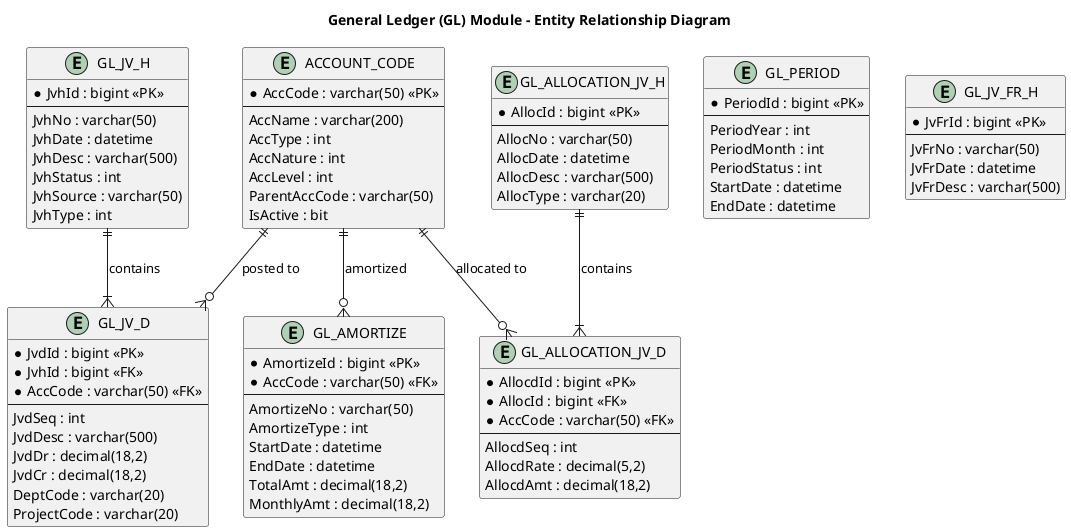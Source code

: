 @startuml
title General Ledger (GL) Module - Entity Relationship Diagram

entity "ACCOUNT_CODE" as account {
  * AccCode : varchar(50) <<PK>>
  --
  AccName : varchar(200)
  AccType : int
  AccNature : int
  AccLevel : int
  ParentAccCode : varchar(50)
  IsActive : bit
}

entity "GL_JV_H" as gl_jv {
  * JvhId : bigint <<PK>>
  --
  JvhNo : varchar(50)
  JvhDate : datetime
  JvhDesc : varchar(500)
  JvhStatus : int
  JvhSource : varchar(50)
  JvhType : int
}

entity "GL_JV_D" as gl_jv_d {
  * JvdId : bigint <<PK>>
  * JvhId : bigint <<FK>>
  * AccCode : varchar(50) <<FK>>
  --
  JvdSeq : int
  JvdDesc : varchar(500)
  JvdDr : decimal(18,2)
  JvdCr : decimal(18,2)
  DeptCode : varchar(20)
  ProjectCode : varchar(20)
}

entity "GL_PERIOD" as gl_period {
  * PeriodId : bigint <<PK>>
  --
  PeriodYear : int
  PeriodMonth : int
  PeriodStatus : int
  StartDate : datetime
  EndDate : datetime
}

entity "GL_ALLOCATION_JV_H" as gl_alloc {
  * AllocId : bigint <<PK>>
  --
  AllocNo : varchar(50)
  AllocDate : datetime
  AllocDesc : varchar(500)
  AllocType : varchar(20)
}

entity "GL_ALLOCATION_JV_D" as gl_alloc_d {
  * AllocdId : bigint <<PK>>
  * AllocId : bigint <<FK>>
  * AccCode : varchar(50) <<FK>>
  --
  AllocdSeq : int
  AllocdRate : decimal(5,2)
  AllocdAmt : decimal(18,2)
}

entity "GL_AMORTIZE" as gl_amortize {
  * AmortizeId : bigint <<PK>>
  * AccCode : varchar(50) <<FK>>
  --
  AmortizeNo : varchar(50)
  AmortizeType : int
  StartDate : datetime
  EndDate : datetime
  TotalAmt : decimal(18,2)
  MonthlyAmt : decimal(18,2)
}

entity "GL_JV_FR_H" as gl_jv_fr {
  * JvFrId : bigint <<PK>>
  --
  JvFrNo : varchar(50)
  JvFrDate : datetime
  JvFrDesc : varchar(500)
}

account ||--o{ gl_jv_d : "posted to"
gl_jv ||--|{ gl_jv_d : "contains"
account ||--o{ gl_alloc_d : "allocated to"
gl_alloc ||--|{ gl_alloc_d : "contains"
account ||--o{ gl_amortize : "amortized"

@enduml
